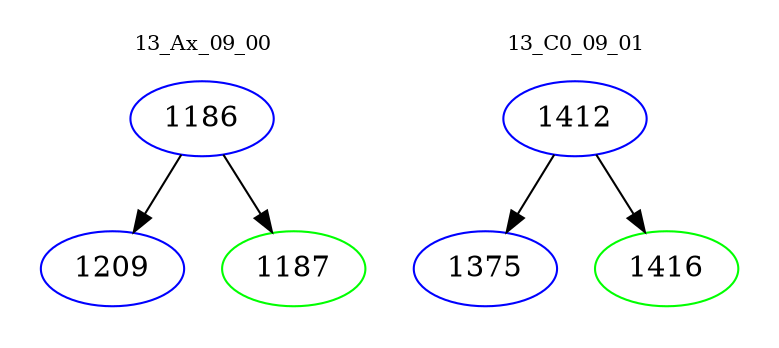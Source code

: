 digraph{
subgraph cluster_0 {
color = white
label = "13_Ax_09_00";
fontsize=10;
T0_1186 [label="1186", color="blue"]
T0_1186 -> T0_1209 [color="black"]
T0_1209 [label="1209", color="blue"]
T0_1186 -> T0_1187 [color="black"]
T0_1187 [label="1187", color="green"]
}
subgraph cluster_1 {
color = white
label = "13_C0_09_01";
fontsize=10;
T1_1412 [label="1412", color="blue"]
T1_1412 -> T1_1375 [color="black"]
T1_1375 [label="1375", color="blue"]
T1_1412 -> T1_1416 [color="black"]
T1_1416 [label="1416", color="green"]
}
}
